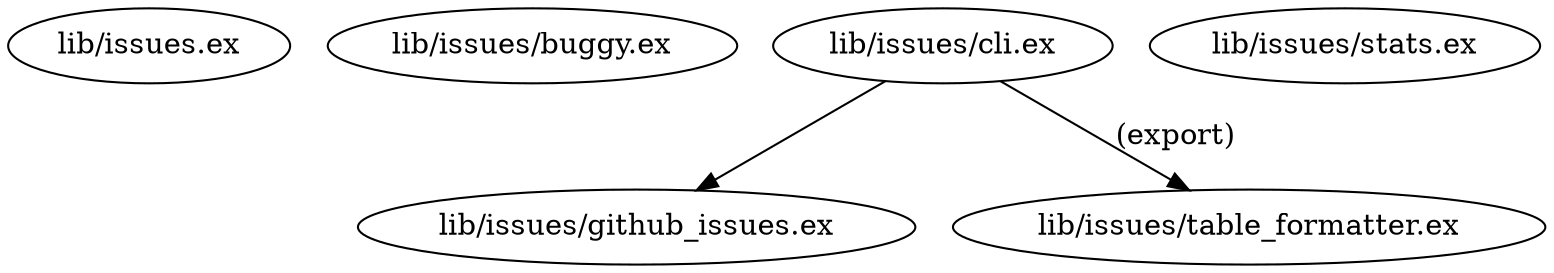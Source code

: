 digraph "xref graph" {
  "lib/issues.ex"
  "lib/issues/buggy.ex"
  "lib/issues/cli.ex"
  "lib/issues/cli.ex" -> "lib/issues/github_issues.ex"
  "lib/issues/cli.ex" -> "lib/issues/table_formatter.ex" [label="(export)"]
  "lib/issues/github_issues.ex"
  "lib/issues/stats.ex"
  "lib/issues/table_formatter.ex"
}
